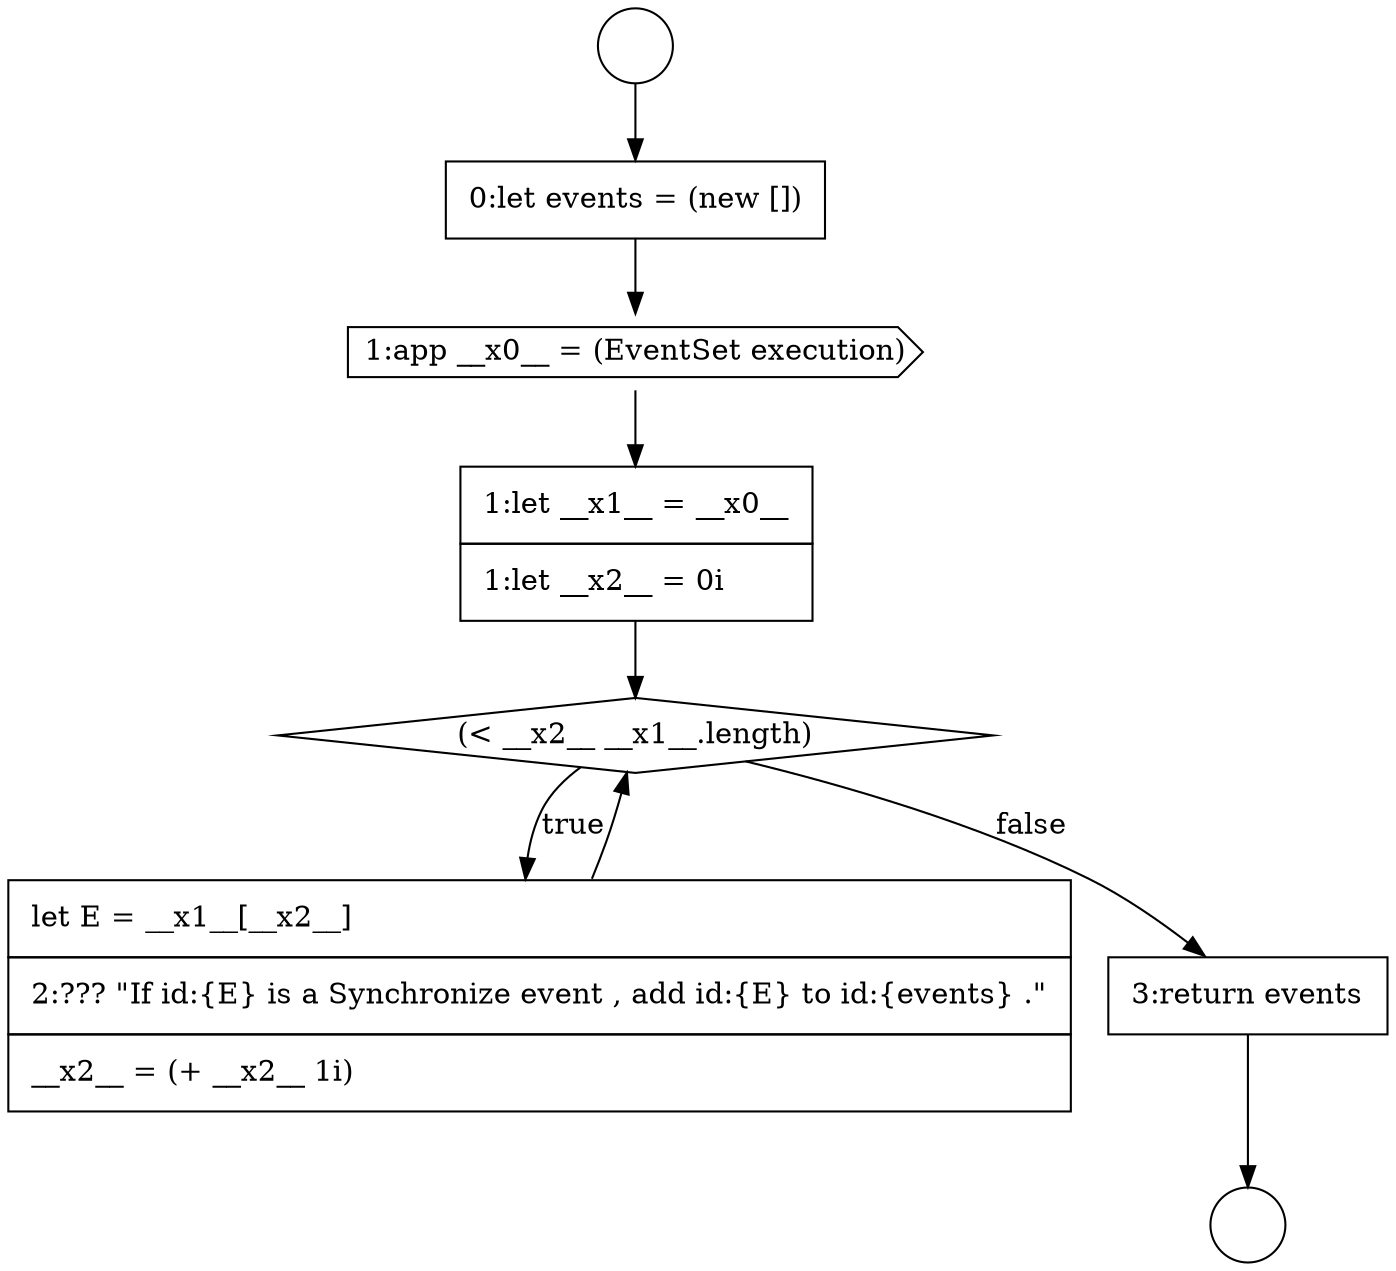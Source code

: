 digraph {
  node18082 [shape=none, margin=0, label=<<font color="black">
    <table border="0" cellborder="1" cellspacing="0" cellpadding="10">
      <tr><td align="left">0:let events = (new [])</td></tr>
    </table>
  </font>> color="black" fillcolor="white" style=filled]
  node18084 [shape=none, margin=0, label=<<font color="black">
    <table border="0" cellborder="1" cellspacing="0" cellpadding="10">
      <tr><td align="left">1:let __x1__ = __x0__</td></tr>
      <tr><td align="left">1:let __x2__ = 0i</td></tr>
    </table>
  </font>> color="black" fillcolor="white" style=filled]
  node18081 [shape=circle label=" " color="black" fillcolor="white" style=filled]
  node18087 [shape=none, margin=0, label=<<font color="black">
    <table border="0" cellborder="1" cellspacing="0" cellpadding="10">
      <tr><td align="left">3:return events</td></tr>
    </table>
  </font>> color="black" fillcolor="white" style=filled]
  node18080 [shape=circle label=" " color="black" fillcolor="white" style=filled]
  node18086 [shape=none, margin=0, label=<<font color="black">
    <table border="0" cellborder="1" cellspacing="0" cellpadding="10">
      <tr><td align="left">let E = __x1__[__x2__]</td></tr>
      <tr><td align="left">2:??? &quot;If id:{E} is a Synchronize event , add id:{E} to id:{events} .&quot;</td></tr>
      <tr><td align="left">__x2__ = (+ __x2__ 1i)</td></tr>
    </table>
  </font>> color="black" fillcolor="white" style=filled]
  node18085 [shape=diamond, label=<<font color="black">(&lt; __x2__ __x1__.length)</font>> color="black" fillcolor="white" style=filled]
  node18083 [shape=cds, label=<<font color="black">1:app __x0__ = (EventSet execution)</font>> color="black" fillcolor="white" style=filled]
  node18082 -> node18083 [ color="black"]
  node18087 -> node18081 [ color="black"]
  node18083 -> node18084 [ color="black"]
  node18080 -> node18082 [ color="black"]
  node18084 -> node18085 [ color="black"]
  node18085 -> node18086 [label=<<font color="black">true</font>> color="black"]
  node18085 -> node18087 [label=<<font color="black">false</font>> color="black"]
  node18086 -> node18085 [ color="black"]
}
